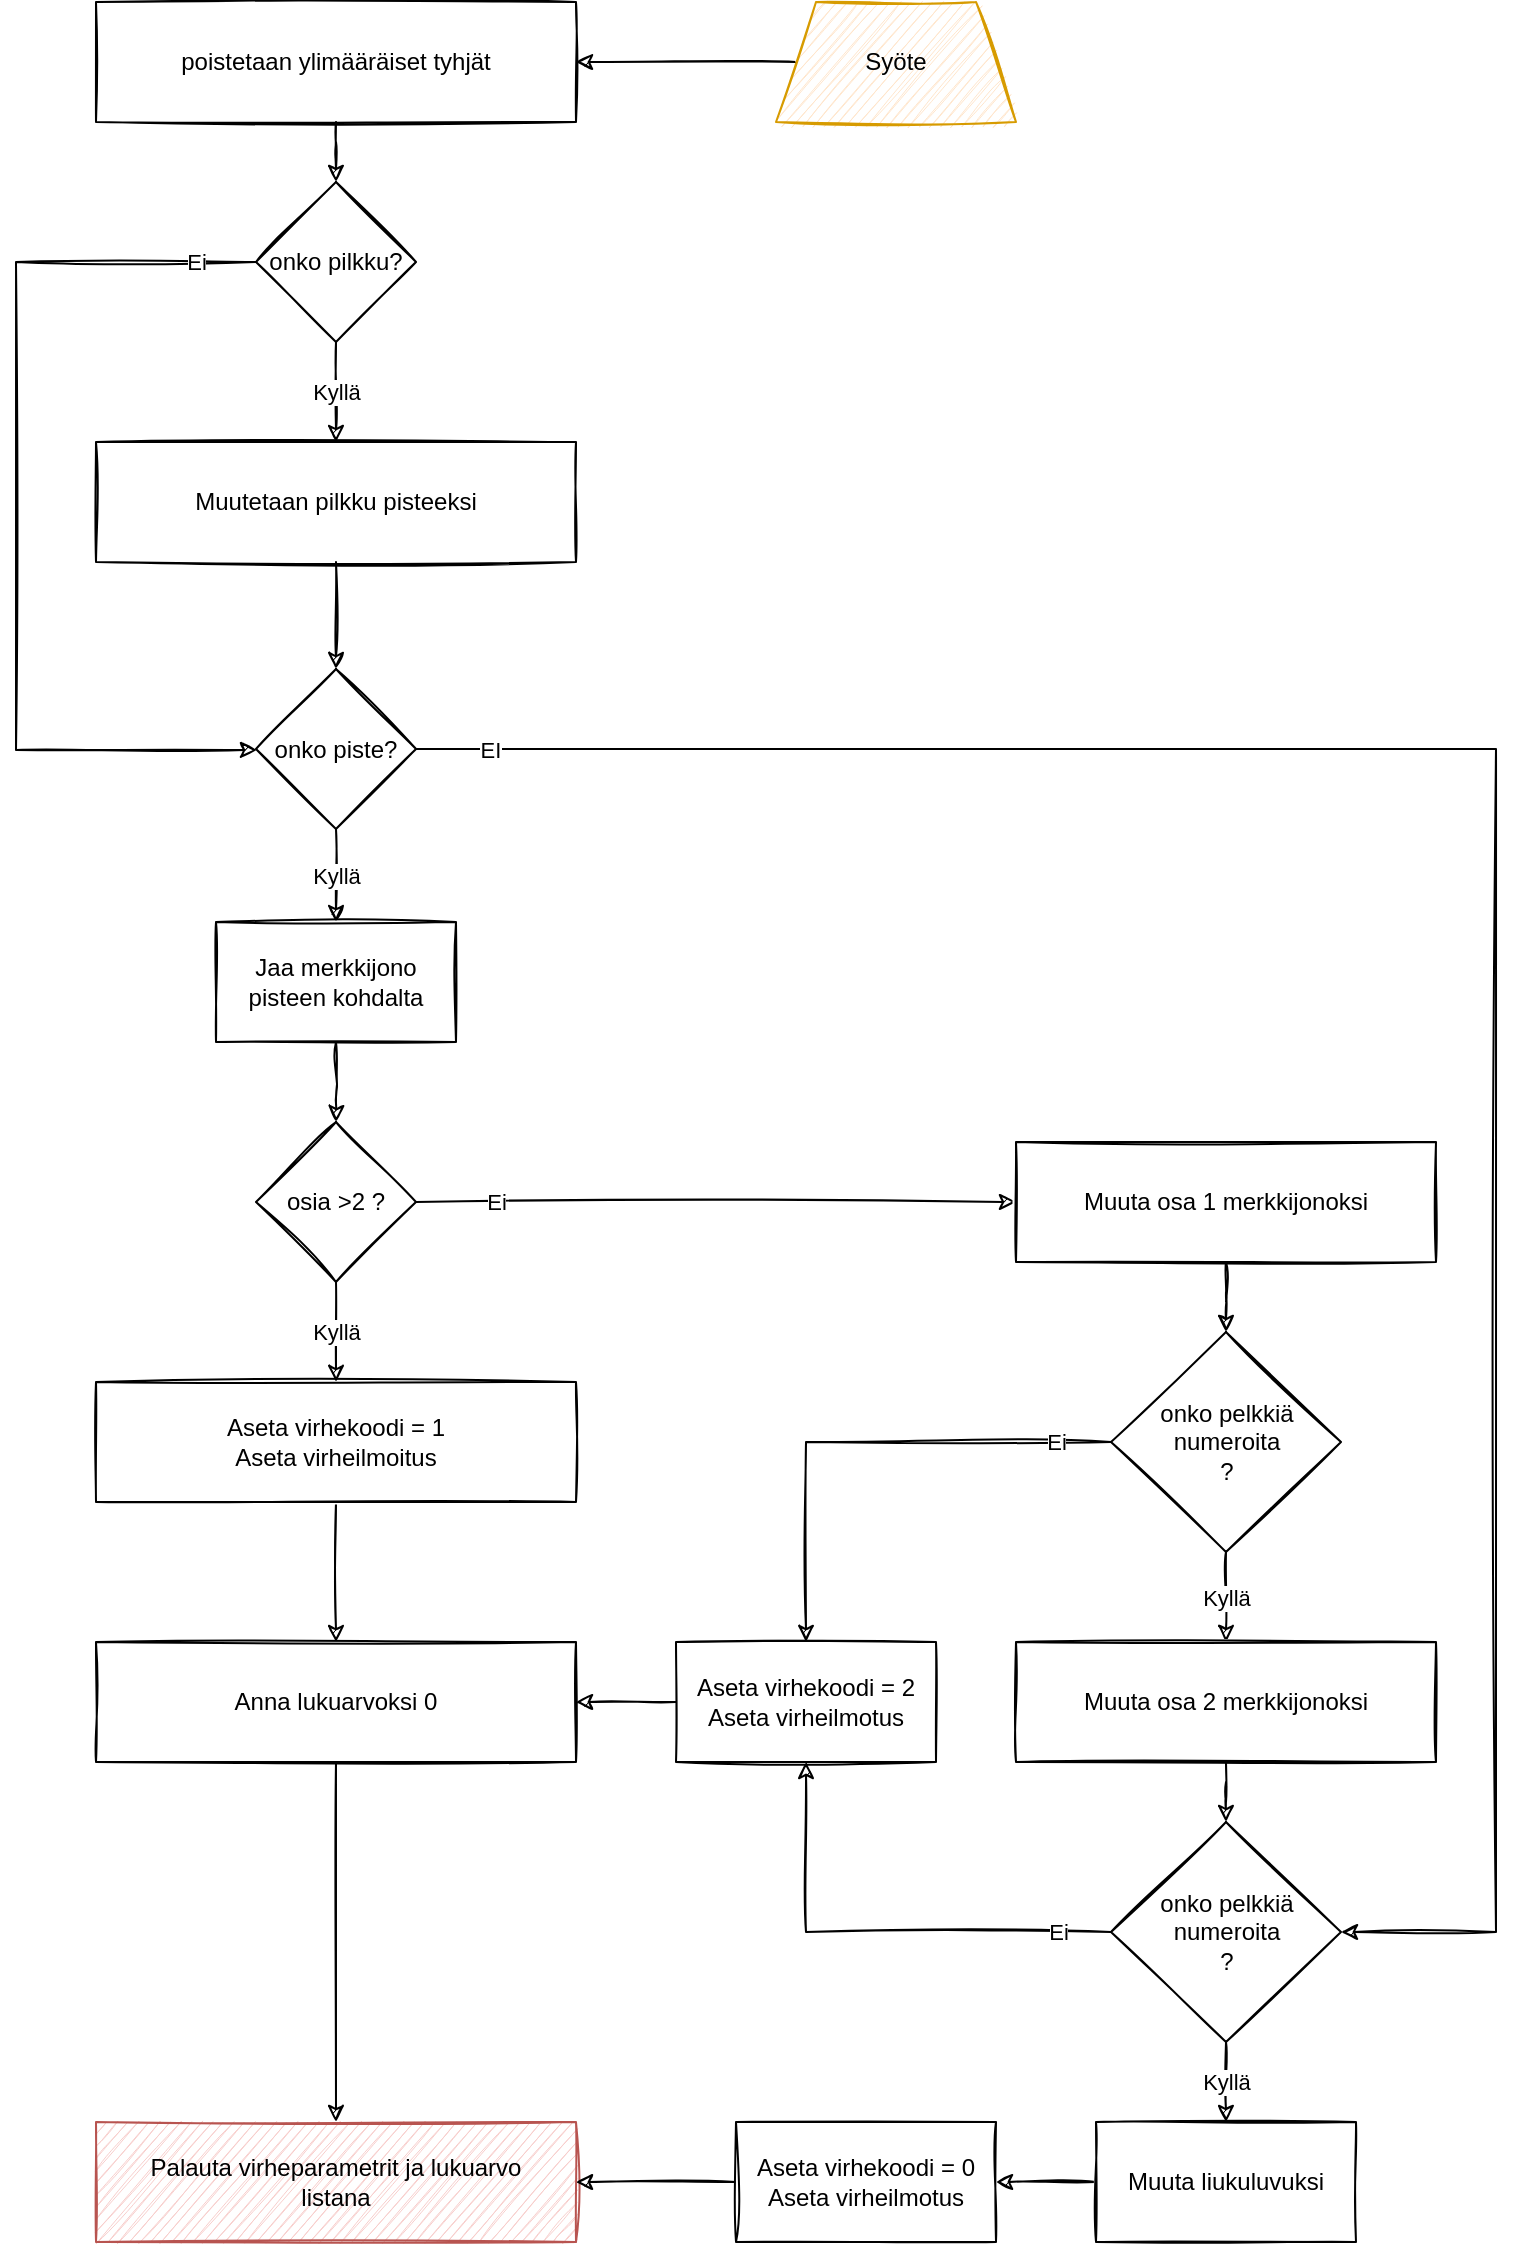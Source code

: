 <mxfile version="14.1.8" type="device"><diagram id="B_ygbVuG1tJIrcZZe6E6" name="Page-1"><mxGraphModel dx="2062" dy="1183" grid="1" gridSize="10" guides="1" tooltips="1" connect="1" arrows="1" fold="1" page="1" pageScale="1" pageWidth="827" pageHeight="1169" math="0" shadow="0"><root><mxCell id="0"/><mxCell id="1" parent="0"/><mxCell id="EZ4CUTpRs2Kny9BTrFit-5" style="edgeStyle=orthogonalEdgeStyle;rounded=0;orthogonalLoop=1;jettySize=auto;html=1;sketch=1;" edge="1" parent="1" source="EZ4CUTpRs2Kny9BTrFit-1" target="EZ4CUTpRs2Kny9BTrFit-2"><mxGeometry relative="1" as="geometry"/></mxCell><mxCell id="EZ4CUTpRs2Kny9BTrFit-1" value="poistetaan ylimääräiset tyhjät" style="rounded=0;whiteSpace=wrap;html=1;sketch=1;" vertex="1" parent="1"><mxGeometry x="80" y="40" width="240" height="60" as="geometry"/></mxCell><mxCell id="EZ4CUTpRs2Kny9BTrFit-6" value="Kyllä" style="edgeStyle=orthogonalEdgeStyle;rounded=0;orthogonalLoop=1;jettySize=auto;html=1;sketch=1;" edge="1" parent="1" source="EZ4CUTpRs2Kny9BTrFit-2" target="EZ4CUTpRs2Kny9BTrFit-4"><mxGeometry relative="1" as="geometry"/></mxCell><mxCell id="EZ4CUTpRs2Kny9BTrFit-9" value="Ei" style="edgeStyle=orthogonalEdgeStyle;rounded=0;orthogonalLoop=1;jettySize=auto;html=1;sketch=1;" edge="1" parent="1" source="EZ4CUTpRs2Kny9BTrFit-2" target="EZ4CUTpRs2Kny9BTrFit-7"><mxGeometry x="-0.876" relative="1" as="geometry"><Array as="points"><mxPoint x="40" y="170"/><mxPoint x="40" y="414"/></Array><mxPoint as="offset"/></mxGeometry></mxCell><mxCell id="EZ4CUTpRs2Kny9BTrFit-2" value="onko pilkku?" style="rhombus;whiteSpace=wrap;html=1;sketch=1;" vertex="1" parent="1"><mxGeometry x="160" y="130" width="80" height="80" as="geometry"/></mxCell><mxCell id="EZ4CUTpRs2Kny9BTrFit-8" style="edgeStyle=orthogonalEdgeStyle;rounded=0;orthogonalLoop=1;jettySize=auto;html=1;sketch=1;" edge="1" parent="1" source="EZ4CUTpRs2Kny9BTrFit-4" target="EZ4CUTpRs2Kny9BTrFit-7"><mxGeometry relative="1" as="geometry"/></mxCell><mxCell id="EZ4CUTpRs2Kny9BTrFit-4" value="Muutetaan pilkku pisteeksi" style="rounded=0;whiteSpace=wrap;html=1;sketch=1;" vertex="1" parent="1"><mxGeometry x="80" y="260" width="240" height="60" as="geometry"/></mxCell><mxCell id="EZ4CUTpRs2Kny9BTrFit-11" value="Kyllä" style="edgeStyle=orthogonalEdgeStyle;rounded=0;orthogonalLoop=1;jettySize=auto;html=1;sketch=1;" edge="1" parent="1" source="EZ4CUTpRs2Kny9BTrFit-7" target="EZ4CUTpRs2Kny9BTrFit-10"><mxGeometry relative="1" as="geometry"/></mxCell><mxCell id="EZ4CUTpRs2Kny9BTrFit-16" value="EI" style="edgeStyle=orthogonalEdgeStyle;rounded=0;orthogonalLoop=1;jettySize=auto;html=1;entryX=1;entryY=0.5;entryDx=0;entryDy=0;sketch=1;" edge="1" parent="1" source="EZ4CUTpRs2Kny9BTrFit-7" target="EZ4CUTpRs2Kny9BTrFit-42"><mxGeometry x="-0.94" relative="1" as="geometry"><mxPoint x="300" y="414" as="targetPoint"/><Array as="points"><mxPoint x="780" y="414"/><mxPoint x="780" y="1005"/></Array><mxPoint as="offset"/></mxGeometry></mxCell><mxCell id="EZ4CUTpRs2Kny9BTrFit-7" value="onko piste?" style="rhombus;whiteSpace=wrap;html=1;sketch=1;" vertex="1" parent="1"><mxGeometry x="160" y="373.5" width="80" height="80" as="geometry"/></mxCell><mxCell id="EZ4CUTpRs2Kny9BTrFit-10" value="Jaa merkkijono pisteen kohdalta" style="rounded=0;whiteSpace=wrap;html=1;sketch=1;" vertex="1" parent="1"><mxGeometry x="140" y="500" width="120" height="60" as="geometry"/></mxCell><mxCell id="EZ4CUTpRs2Kny9BTrFit-25" value="Kyllä" style="edgeStyle=orthogonalEdgeStyle;rounded=0;orthogonalLoop=1;jettySize=auto;html=1;sketch=1;" edge="1" parent="1" source="EZ4CUTpRs2Kny9BTrFit-26" target="EZ4CUTpRs2Kny9BTrFit-30"><mxGeometry relative="1" as="geometry"/></mxCell><mxCell id="EZ4CUTpRs2Kny9BTrFit-33" value="Ei" style="edgeStyle=orthogonalEdgeStyle;rounded=0;orthogonalLoop=1;jettySize=auto;html=1;sketch=1;" edge="1" parent="1" source="EZ4CUTpRs2Kny9BTrFit-26" target="EZ4CUTpRs2Kny9BTrFit-32"><mxGeometry x="-0.733" relative="1" as="geometry"><mxPoint as="offset"/></mxGeometry></mxCell><mxCell id="EZ4CUTpRs2Kny9BTrFit-26" value="osia &amp;gt;2 ?" style="rhombus;whiteSpace=wrap;html=1;sketch=1;" vertex="1" parent="1"><mxGeometry x="160" y="600" width="80" height="80" as="geometry"/></mxCell><mxCell id="EZ4CUTpRs2Kny9BTrFit-27" style="edgeStyle=orthogonalEdgeStyle;rounded=0;orthogonalLoop=1;jettySize=auto;html=1;sketch=1;" edge="1" parent="1" target="EZ4CUTpRs2Kny9BTrFit-26"><mxGeometry relative="1" as="geometry"><mxPoint x="200" y="560" as="sourcePoint"/></mxGeometry></mxCell><mxCell id="EZ4CUTpRs2Kny9BTrFit-29" style="edgeStyle=orthogonalEdgeStyle;rounded=0;orthogonalLoop=1;jettySize=auto;html=1;sketch=1;" edge="1" parent="1" source="EZ4CUTpRs2Kny9BTrFit-30" target="EZ4CUTpRs2Kny9BTrFit-31"><mxGeometry relative="1" as="geometry"/></mxCell><mxCell id="EZ4CUTpRs2Kny9BTrFit-30" value="Aseta virhekoodi = 1&lt;br&gt;Aseta virheilmoitus" style="rounded=0;whiteSpace=wrap;html=1;sketch=1;" vertex="1" parent="1"><mxGeometry x="80" y="730" width="240" height="60" as="geometry"/></mxCell><mxCell id="EZ4CUTpRs2Kny9BTrFit-47" style="edgeStyle=orthogonalEdgeStyle;rounded=0;orthogonalLoop=1;jettySize=auto;html=1;sketch=1;" edge="1" parent="1" source="EZ4CUTpRs2Kny9BTrFit-31" target="EZ4CUTpRs2Kny9BTrFit-46"><mxGeometry relative="1" as="geometry"/></mxCell><mxCell id="EZ4CUTpRs2Kny9BTrFit-31" value="Anna lukuarvoksi 0" style="rounded=0;whiteSpace=wrap;html=1;sketch=1;" vertex="1" parent="1"><mxGeometry x="80" y="860" width="240" height="60" as="geometry"/></mxCell><mxCell id="EZ4CUTpRs2Kny9BTrFit-38" style="edgeStyle=orthogonalEdgeStyle;rounded=0;orthogonalLoop=1;jettySize=auto;html=1;sketch=1;" edge="1" parent="1" source="EZ4CUTpRs2Kny9BTrFit-32" target="EZ4CUTpRs2Kny9BTrFit-37"><mxGeometry relative="1" as="geometry"/></mxCell><mxCell id="EZ4CUTpRs2Kny9BTrFit-32" value="Muuta osa 1 merkkijonoksi" style="rounded=0;whiteSpace=wrap;html=1;sketch=1;" vertex="1" parent="1"><mxGeometry x="540" y="610" width="210" height="60" as="geometry"/></mxCell><mxCell id="EZ4CUTpRs2Kny9BTrFit-41" value="Kyllä" style="edgeStyle=orthogonalEdgeStyle;rounded=0;orthogonalLoop=1;jettySize=auto;html=1;sketch=1;" edge="1" parent="1" source="EZ4CUTpRs2Kny9BTrFit-37" target="EZ4CUTpRs2Kny9BTrFit-40"><mxGeometry relative="1" as="geometry"/></mxCell><mxCell id="EZ4CUTpRs2Kny9BTrFit-51" value="Ei" style="edgeStyle=orthogonalEdgeStyle;rounded=0;orthogonalLoop=1;jettySize=auto;html=1;sketch=1;" edge="1" parent="1" source="EZ4CUTpRs2Kny9BTrFit-37" target="EZ4CUTpRs2Kny9BTrFit-50"><mxGeometry x="-0.782" relative="1" as="geometry"><mxPoint as="offset"/></mxGeometry></mxCell><mxCell id="EZ4CUTpRs2Kny9BTrFit-37" value="onko pelkkiä numeroita&lt;br&gt;?" style="rhombus;whiteSpace=wrap;html=1;sketch=1;" vertex="1" parent="1"><mxGeometry x="587.5" y="705" width="115" height="110" as="geometry"/></mxCell><mxCell id="EZ4CUTpRs2Kny9BTrFit-43" style="edgeStyle=orthogonalEdgeStyle;rounded=0;orthogonalLoop=1;jettySize=auto;html=1;entryX=0.5;entryY=0;entryDx=0;entryDy=0;sketch=1;" edge="1" parent="1" source="EZ4CUTpRs2Kny9BTrFit-40" target="EZ4CUTpRs2Kny9BTrFit-42"><mxGeometry relative="1" as="geometry"/></mxCell><mxCell id="EZ4CUTpRs2Kny9BTrFit-40" value="Muuta osa 2 merkkijonoksi" style="rounded=0;whiteSpace=wrap;html=1;sketch=1;" vertex="1" parent="1"><mxGeometry x="540" y="860" width="210" height="60" as="geometry"/></mxCell><mxCell id="EZ4CUTpRs2Kny9BTrFit-49" value="Kyllä" style="edgeStyle=orthogonalEdgeStyle;rounded=0;orthogonalLoop=1;jettySize=auto;html=1;sketch=1;" edge="1" parent="1" source="EZ4CUTpRs2Kny9BTrFit-42" target="EZ4CUTpRs2Kny9BTrFit-48"><mxGeometry relative="1" as="geometry"/></mxCell><mxCell id="EZ4CUTpRs2Kny9BTrFit-55" value="Ei" style="edgeStyle=orthogonalEdgeStyle;rounded=0;orthogonalLoop=1;jettySize=auto;html=1;entryX=0.5;entryY=1;entryDx=0;entryDy=0;sketch=1;" edge="1" parent="1" source="EZ4CUTpRs2Kny9BTrFit-42" target="EZ4CUTpRs2Kny9BTrFit-50"><mxGeometry x="-0.768" relative="1" as="geometry"><mxPoint x="530" y="1005" as="targetPoint"/><mxPoint x="1" as="offset"/></mxGeometry></mxCell><mxCell id="EZ4CUTpRs2Kny9BTrFit-42" value="onko pelkkiä numeroita&lt;br&gt;?" style="rhombus;whiteSpace=wrap;html=1;sketch=1;" vertex="1" parent="1"><mxGeometry x="587.5" y="950" width="115" height="110" as="geometry"/></mxCell><mxCell id="EZ4CUTpRs2Kny9BTrFit-46" value="Palauta virheparametrit ja lukuarvo&lt;br&gt;listana" style="rounded=0;whiteSpace=wrap;html=1;sketch=1;fillColor=#f8cecc;strokeColor=#b85450;" vertex="1" parent="1"><mxGeometry x="80" y="1100" width="240" height="60" as="geometry"/></mxCell><mxCell id="EZ4CUTpRs2Kny9BTrFit-59" style="edgeStyle=orthogonalEdgeStyle;rounded=0;orthogonalLoop=1;jettySize=auto;html=1;sketch=1;" edge="1" parent="1" source="EZ4CUTpRs2Kny9BTrFit-48" target="EZ4CUTpRs2Kny9BTrFit-57"><mxGeometry relative="1" as="geometry"/></mxCell><mxCell id="EZ4CUTpRs2Kny9BTrFit-48" value="Muuta liukuluvuksi" style="rounded=0;whiteSpace=wrap;html=1;sketch=1;" vertex="1" parent="1"><mxGeometry x="580" y="1100" width="130" height="60" as="geometry"/></mxCell><mxCell id="EZ4CUTpRs2Kny9BTrFit-62" style="edgeStyle=orthogonalEdgeStyle;rounded=0;orthogonalLoop=1;jettySize=auto;html=1;sketch=1;" edge="1" parent="1" source="EZ4CUTpRs2Kny9BTrFit-50" target="EZ4CUTpRs2Kny9BTrFit-31"><mxGeometry relative="1" as="geometry"/></mxCell><mxCell id="EZ4CUTpRs2Kny9BTrFit-50" value="Aseta virhekoodi = 2&lt;br&gt;Aseta virheilmotus" style="rounded=0;whiteSpace=wrap;html=1;sketch=1;" vertex="1" parent="1"><mxGeometry x="370" y="860" width="130" height="60" as="geometry"/></mxCell><mxCell id="EZ4CUTpRs2Kny9BTrFit-58" style="edgeStyle=orthogonalEdgeStyle;rounded=0;orthogonalLoop=1;jettySize=auto;html=1;sketch=1;" edge="1" parent="1" source="EZ4CUTpRs2Kny9BTrFit-57" target="EZ4CUTpRs2Kny9BTrFit-46"><mxGeometry relative="1" as="geometry"/></mxCell><mxCell id="EZ4CUTpRs2Kny9BTrFit-57" value="Aseta virhekoodi = 0&lt;br&gt;Aseta virheilmotus" style="rounded=0;whiteSpace=wrap;html=1;sketch=1;" vertex="1" parent="1"><mxGeometry x="400" y="1100" width="130" height="60" as="geometry"/></mxCell><mxCell id="EZ4CUTpRs2Kny9BTrFit-61" style="edgeStyle=orthogonalEdgeStyle;rounded=0;orthogonalLoop=1;jettySize=auto;html=1;sketch=1;" edge="1" parent="1" source="EZ4CUTpRs2Kny9BTrFit-60" target="EZ4CUTpRs2Kny9BTrFit-1"><mxGeometry relative="1" as="geometry"/></mxCell><mxCell id="EZ4CUTpRs2Kny9BTrFit-60" value="Syöte" style="shape=trapezoid;perimeter=trapezoidPerimeter;whiteSpace=wrap;html=1;fixedSize=1;sketch=1;fillColor=#ffe6cc;strokeColor=#d79b00;" vertex="1" parent="1"><mxGeometry x="420" y="40" width="120" height="60" as="geometry"/></mxCell></root></mxGraphModel></diagram></mxfile>